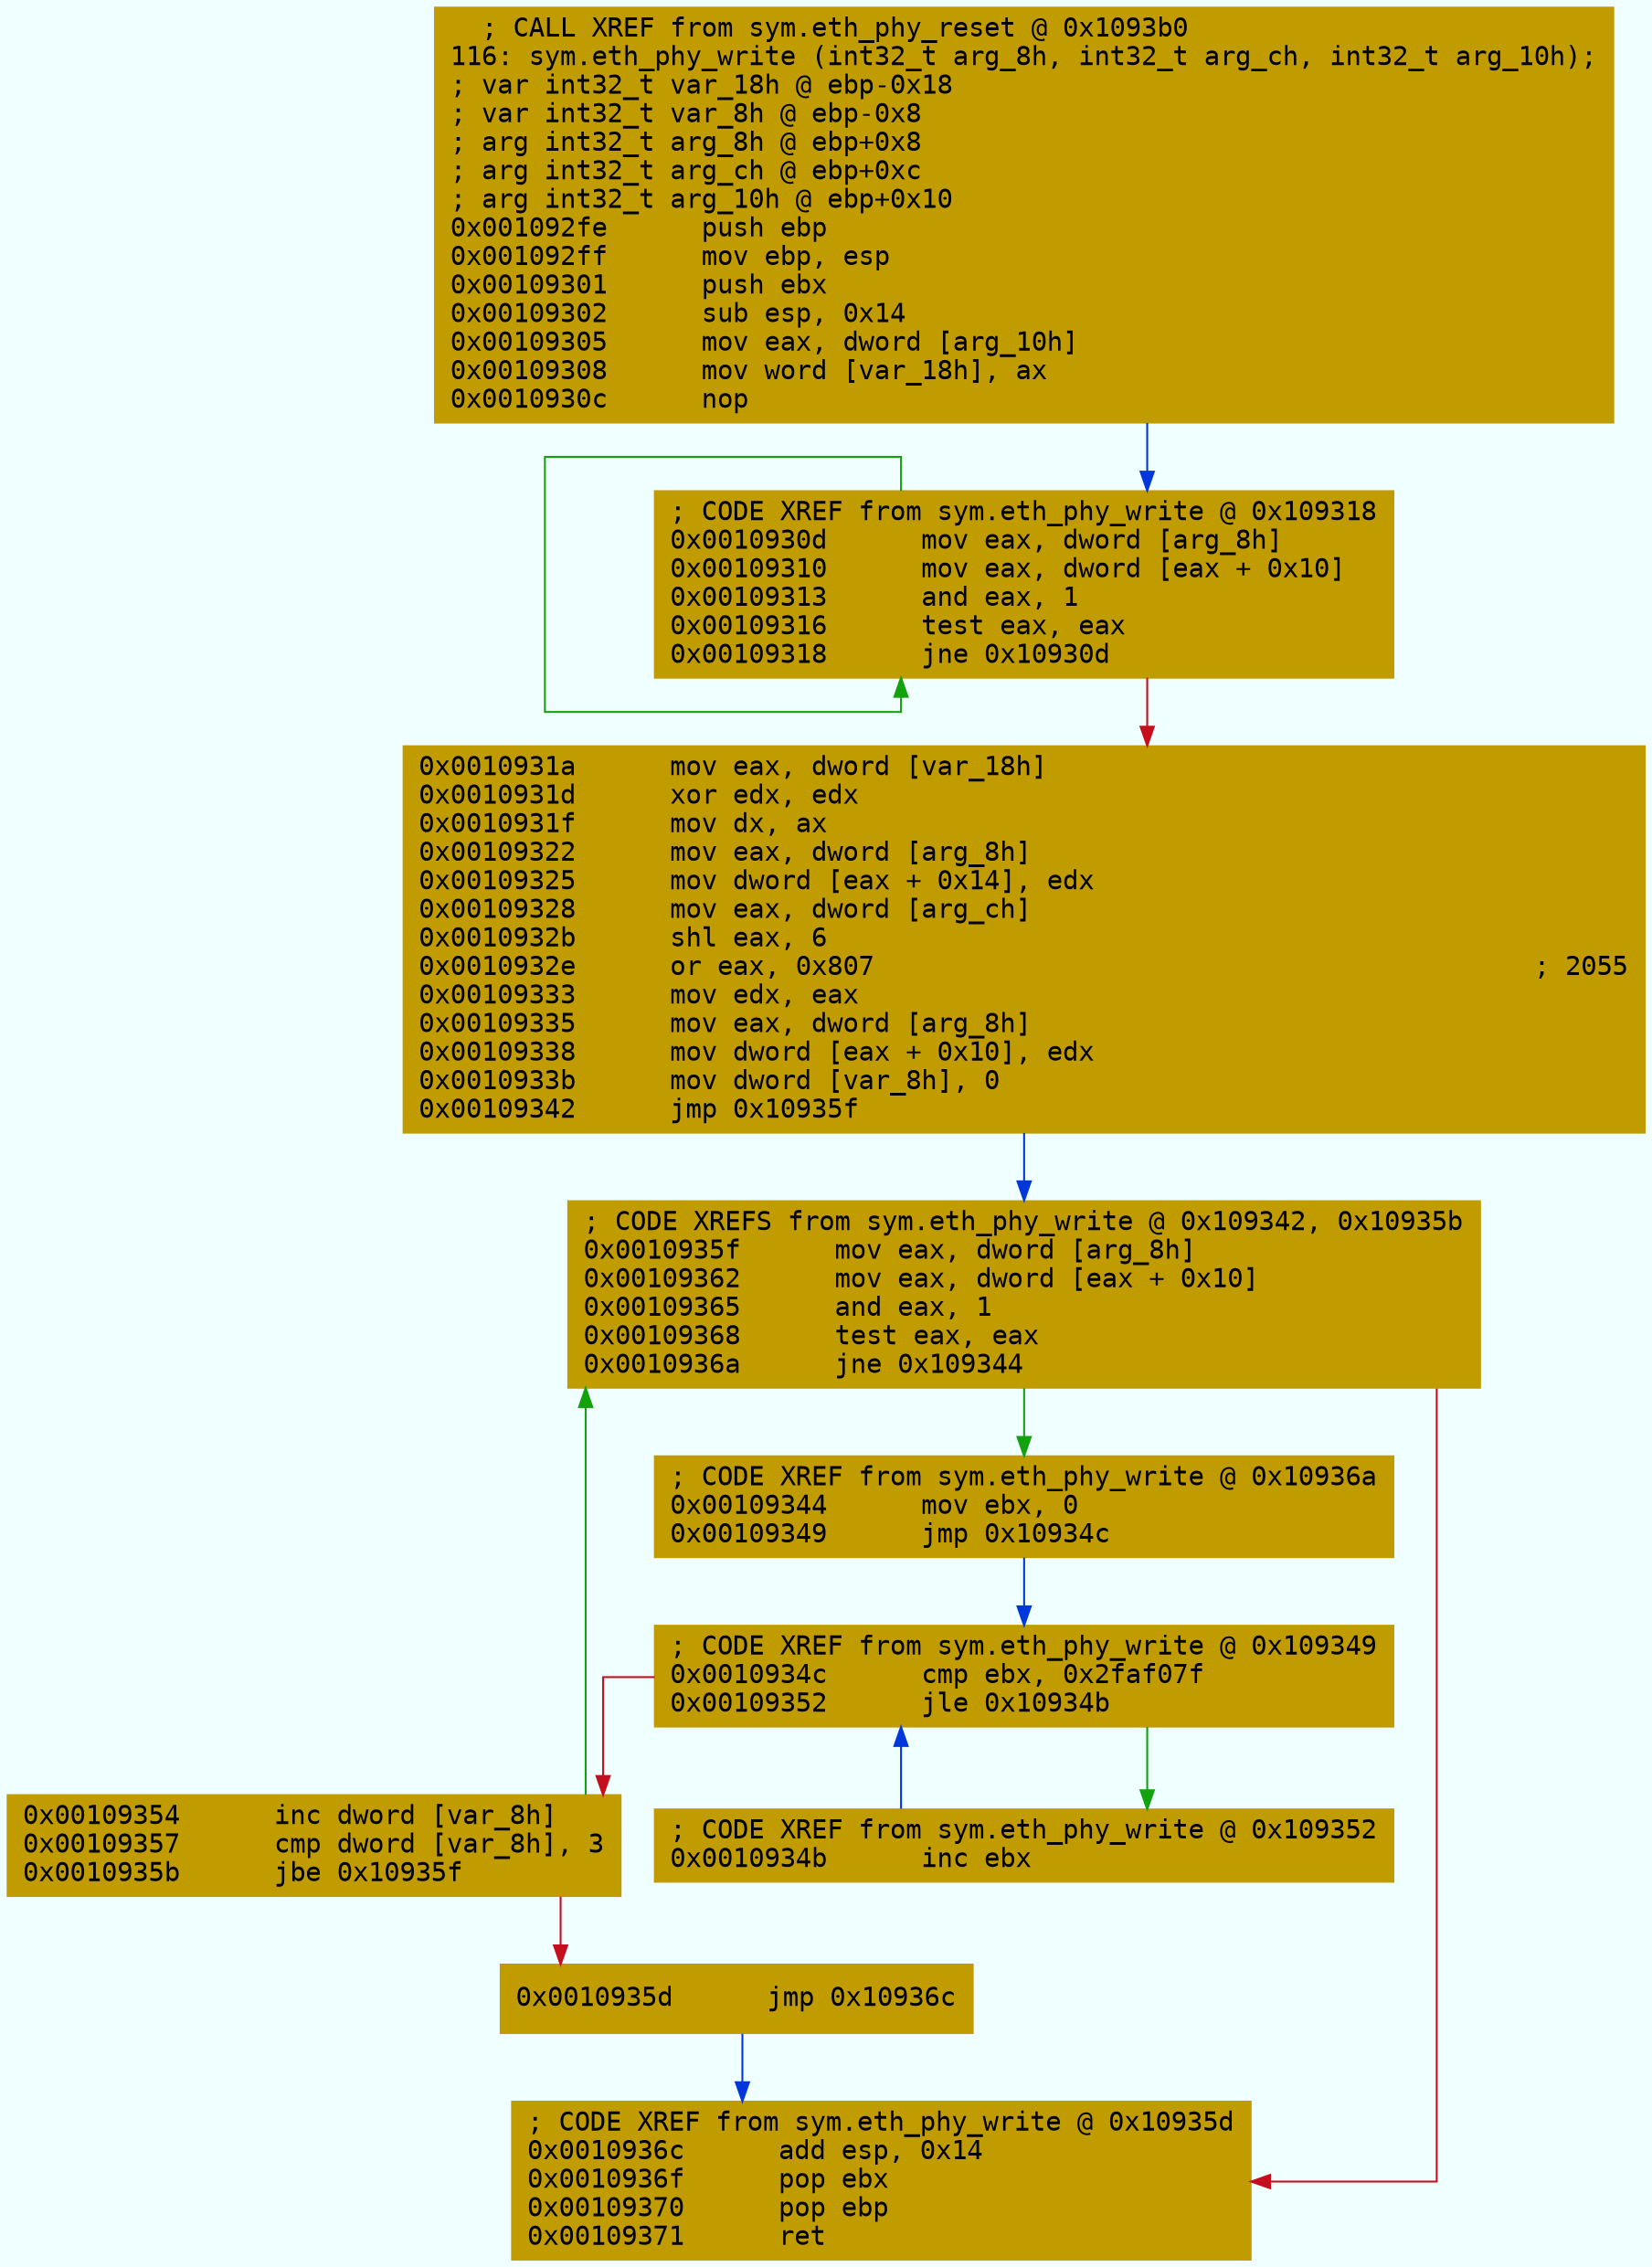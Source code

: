 digraph code {
	graph [bgcolor=azure fontsize=8 fontname="Courier" splines="ortho"];
	node [fillcolor=gray style=filled shape=box];
	edge [arrowhead="normal"];
	"0x001092fe" [URL="sym.eth_phy_write/0x001092fe", fillcolor="#c19c00",color="#c19c00", fontname="Courier",label="  ; CALL XREF from sym.eth_phy_reset @ 0x1093b0\l116: sym.eth_phy_write (int32_t arg_8h, int32_t arg_ch, int32_t arg_10h);\l; var int32_t var_18h @ ebp-0x18\l; var int32_t var_8h @ ebp-0x8\l; arg int32_t arg_8h @ ebp+0x8\l; arg int32_t arg_ch @ ebp+0xc\l; arg int32_t arg_10h @ ebp+0x10\l0x001092fe      push ebp\l0x001092ff      mov ebp, esp\l0x00109301      push ebx\l0x00109302      sub esp, 0x14\l0x00109305      mov eax, dword [arg_10h]\l0x00109308      mov word [var_18h], ax\l0x0010930c      nop\l"]
	"0x0010930d" [URL="sym.eth_phy_write/0x0010930d", fillcolor="#c19c00",color="#c19c00", fontname="Courier",label="; CODE XREF from sym.eth_phy_write @ 0x109318\l0x0010930d      mov eax, dword [arg_8h]\l0x00109310      mov eax, dword [eax + 0x10]\l0x00109313      and eax, 1\l0x00109316      test eax, eax\l0x00109318      jne 0x10930d\l"]
	"0x0010931a" [URL="sym.eth_phy_write/0x0010931a", fillcolor="#c19c00",color="#c19c00", fontname="Courier",label="0x0010931a      mov eax, dword [var_18h]\l0x0010931d      xor edx, edx\l0x0010931f      mov dx, ax\l0x00109322      mov eax, dword [arg_8h]\l0x00109325      mov dword [eax + 0x14], edx\l0x00109328      mov eax, dword [arg_ch]\l0x0010932b      shl eax, 6\l0x0010932e      or eax, 0x807                                          ; 2055\l0x00109333      mov edx, eax\l0x00109335      mov eax, dword [arg_8h]\l0x00109338      mov dword [eax + 0x10], edx\l0x0010933b      mov dword [var_8h], 0\l0x00109342      jmp 0x10935f\l"]
	"0x00109344" [URL="sym.eth_phy_write/0x00109344", fillcolor="#c19c00",color="#c19c00", fontname="Courier",label="; CODE XREF from sym.eth_phy_write @ 0x10936a\l0x00109344      mov ebx, 0\l0x00109349      jmp 0x10934c\l"]
	"0x0010934b" [URL="sym.eth_phy_write/0x0010934b", fillcolor="#c19c00",color="#c19c00", fontname="Courier",label="; CODE XREF from sym.eth_phy_write @ 0x109352\l0x0010934b      inc ebx\l"]
	"0x0010934c" [URL="sym.eth_phy_write/0x0010934c", fillcolor="#c19c00",color="#c19c00", fontname="Courier",label="; CODE XREF from sym.eth_phy_write @ 0x109349\l0x0010934c      cmp ebx, 0x2faf07f\l0x00109352      jle 0x10934b\l"]
	"0x00109354" [URL="sym.eth_phy_write/0x00109354", fillcolor="#c19c00",color="#c19c00", fontname="Courier",label="0x00109354      inc dword [var_8h]\l0x00109357      cmp dword [var_8h], 3\l0x0010935b      jbe 0x10935f\l"]
	"0x0010935d" [URL="sym.eth_phy_write/0x0010935d", fillcolor="#c19c00",color="#c19c00", fontname="Courier",label="0x0010935d      jmp 0x10936c\l"]
	"0x0010935f" [URL="sym.eth_phy_write/0x0010935f", fillcolor="#c19c00",color="#c19c00", fontname="Courier",label="; CODE XREFS from sym.eth_phy_write @ 0x109342, 0x10935b\l0x0010935f      mov eax, dword [arg_8h]\l0x00109362      mov eax, dword [eax + 0x10]\l0x00109365      and eax, 1\l0x00109368      test eax, eax\l0x0010936a      jne 0x109344\l"]
	"0x0010936c" [URL="sym.eth_phy_write/0x0010936c", fillcolor="#c19c00",color="#c19c00", fontname="Courier",label="; CODE XREF from sym.eth_phy_write @ 0x10935d\l0x0010936c      add esp, 0x14\l0x0010936f      pop ebx\l0x00109370      pop ebp\l0x00109371      ret\l"]
        "0x001092fe" -> "0x0010930d" [color="#0037da"];
        "0x0010930d" -> "0x0010930d" [color="#13a10e"];
        "0x0010930d" -> "0x0010931a" [color="#c50f1f"];
        "0x0010931a" -> "0x0010935f" [color="#0037da"];
        "0x00109344" -> "0x0010934c" [color="#0037da"];
        "0x0010934b" -> "0x0010934c" [color="#0037da"];
        "0x0010934c" -> "0x0010934b" [color="#13a10e"];
        "0x0010934c" -> "0x00109354" [color="#c50f1f"];
        "0x00109354" -> "0x0010935f" [color="#13a10e"];
        "0x00109354" -> "0x0010935d" [color="#c50f1f"];
        "0x0010935d" -> "0x0010936c" [color="#0037da"];
        "0x0010935f" -> "0x00109344" [color="#13a10e"];
        "0x0010935f" -> "0x0010936c" [color="#c50f1f"];
}
